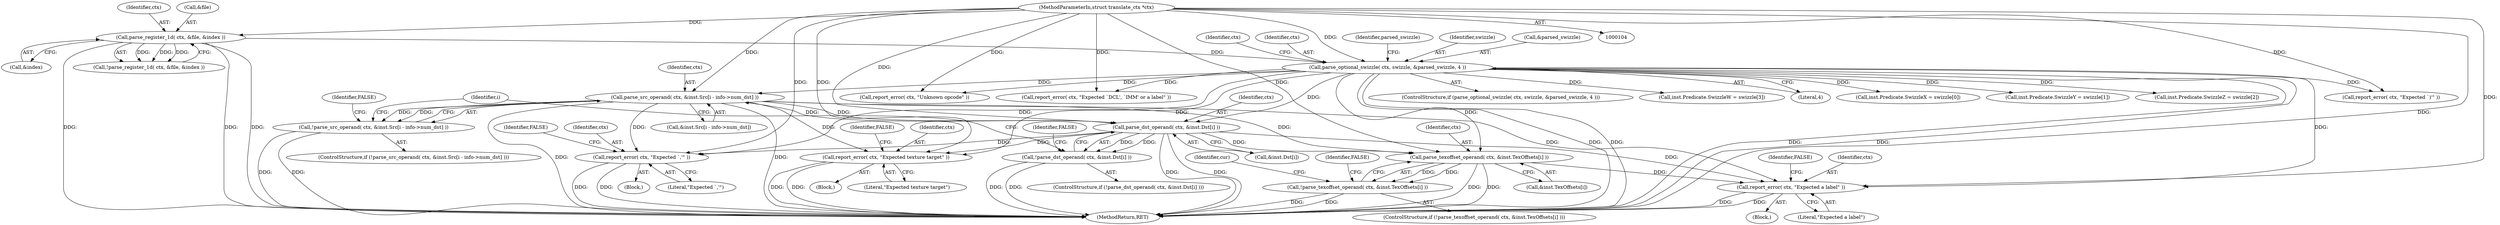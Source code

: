 digraph "0_virglrenderer_28894a30a17a84529be102b21118e55d6c9f23fa@API" {
"1000467" [label="(Call,parse_src_operand( ctx, &inst.Src[i - info->num_dst] ))"];
"1000443" [label="(Call,parse_dst_operand( ctx, &inst.Dst[i] ))"];
"1000178" [label="(Call,parse_optional_swizzle( ctx, swizzle, &parsed_swizzle, 4 ))"];
"1000169" [label="(Call,parse_register_1d( ctx, &file, &index ))"];
"1000105" [label="(MethodParameterIn,struct translate_ctx *ctx)"];
"1000467" [label="(Call,parse_src_operand( ctx, &inst.Src[i - info->num_dst] ))"];
"1000420" [label="(Call,report_error( ctx, \"Expected `,'\" ))"];
"1000442" [label="(Call,!parse_dst_operand( ctx, &inst.Dst[i] ))"];
"1000466" [label="(Call,!parse_src_operand( ctx, &inst.Src[i - info->num_dst] ))"];
"1000524" [label="(Call,report_error( ctx, \"Expected texture target\" ))"];
"1000566" [label="(Call,parse_texoffset_operand( ctx, &inst.TexOffsets[i] ))"];
"1000565" [label="(Call,!parse_texoffset_operand( ctx, &inst.TexOffsets[i] ))"];
"1000623" [label="(Call,report_error( ctx, \"Expected a label\" ))"];
"1000420" [label="(Call,report_error( ctx, \"Expected `,'\" ))"];
"1000467" [label="(Call,parse_src_operand( ctx, &inst.Src[i - info->num_dst] ))"];
"1000177" [label="(ControlStructure,if (parse_optional_swizzle( ctx, swizzle, &parsed_swizzle, 4 )))"];
"1000424" [label="(Identifier,FALSE)"];
"1000466" [label="(Call,!parse_src_operand( ctx, &inst.Src[i - info->num_dst] ))"];
"1000627" [label="(Identifier,FALSE)"];
"1000181" [label="(Call,&parsed_swizzle)"];
"1000170" [label="(Identifier,ctx)"];
"1000623" [label="(Call,report_error( ctx, \"Expected a label\" ))"];
"1000468" [label="(Identifier,ctx)"];
"1000228" [label="(Identifier,ctx)"];
"1000524" [label="(Call,report_error( ctx, \"Expected texture target\" ))"];
"1000525" [label="(Identifier,ctx)"];
"1000442" [label="(Call,!parse_dst_operand( ctx, &inst.Dst[i] ))"];
"1000565" [label="(Call,!parse_texoffset_operand( ctx, &inst.TexOffsets[i] ))"];
"1000445" [label="(Call,&inst.Dst[i])"];
"1000179" [label="(Identifier,ctx)"];
"1000215" [label="(Call,inst.Predicate.SwizzleW = swizzle[3])"];
"1000171" [label="(Call,&file)"];
"1000566" [label="(Call,parse_texoffset_operand( ctx, &inst.TexOffsets[i] ))"];
"1000441" [label="(ControlStructure,if (!parse_dst_operand( ctx, &inst.Dst[i] )))"];
"1000169" [label="(Call,parse_register_1d( ctx, &file, &index ))"];
"1000318" [label="(Call,report_error( ctx, \"Unknown opcode\" ))"];
"1000322" [label="(Call,report_error( ctx, \"Expected `DCL', `IMM' or a label\" ))"];
"1000183" [label="(Literal,4)"];
"1000444" [label="(Identifier,ctx)"];
"1000188" [label="(Call,inst.Predicate.SwizzleX = swizzle[0])"];
"1000419" [label="(Block,)"];
"1000168" [label="(Call,!parse_register_1d( ctx, &file, &index ))"];
"1000480" [label="(Identifier,FALSE)"];
"1000443" [label="(Call,parse_dst_operand( ctx, &inst.Dst[i] ))"];
"1000567" [label="(Identifier,ctx)"];
"1000526" [label="(Literal,\"Expected texture target\")"];
"1000422" [label="(Literal,\"Expected `,'\")"];
"1000523" [label="(Block,)"];
"1000197" [label="(Call,inst.Predicate.SwizzleY = swizzle[1])"];
"1000186" [label="(Identifier,parsed_swizzle)"];
"1000465" [label="(ControlStructure,if (!parse_src_operand( ctx, &inst.Src[i - info->num_dst] )))"];
"1000625" [label="(Literal,\"Expected a label\")"];
"1000421" [label="(Identifier,ctx)"];
"1000173" [label="(Call,&index)"];
"1000624" [label="(Identifier,ctx)"];
"1000528" [label="(Identifier,FALSE)"];
"1000568" [label="(Call,&inst.TexOffsets[i])"];
"1000178" [label="(Call,parse_optional_swizzle( ctx, swizzle, &parsed_swizzle, 4 ))"];
"1000622" [label="(Block,)"];
"1000206" [label="(Call,inst.Predicate.SwizzleZ = swizzle[2])"];
"1000452" [label="(Identifier,FALSE)"];
"1000680" [label="(MethodReturn,RET)"];
"1000400" [label="(Identifier,i)"];
"1000564" [label="(ControlStructure,if (!parse_texoffset_operand( ctx, &inst.TexOffsets[i] )))"];
"1000180" [label="(Identifier,swizzle)"];
"1000232" [label="(Call,report_error( ctx, \"Expected `)'\" ))"];
"1000575" [label="(Identifier,FALSE)"];
"1000105" [label="(MethodParameterIn,struct translate_ctx *ctx)"];
"1000577" [label="(Identifier,cur)"];
"1000469" [label="(Call,&inst.Src[i - info->num_dst])"];
"1000467" -> "1000466"  [label="AST: "];
"1000467" -> "1000469"  [label="CFG: "];
"1000468" -> "1000467"  [label="AST: "];
"1000469" -> "1000467"  [label="AST: "];
"1000466" -> "1000467"  [label="CFG: "];
"1000467" -> "1000680"  [label="DDG: "];
"1000467" -> "1000680"  [label="DDG: "];
"1000467" -> "1000420"  [label="DDG: "];
"1000467" -> "1000443"  [label="DDG: "];
"1000467" -> "1000466"  [label="DDG: "];
"1000467" -> "1000466"  [label="DDG: "];
"1000443" -> "1000467"  [label="DDG: "];
"1000178" -> "1000467"  [label="DDG: "];
"1000105" -> "1000467"  [label="DDG: "];
"1000467" -> "1000524"  [label="DDG: "];
"1000467" -> "1000566"  [label="DDG: "];
"1000467" -> "1000623"  [label="DDG: "];
"1000443" -> "1000442"  [label="AST: "];
"1000443" -> "1000445"  [label="CFG: "];
"1000444" -> "1000443"  [label="AST: "];
"1000445" -> "1000443"  [label="AST: "];
"1000442" -> "1000443"  [label="CFG: "];
"1000443" -> "1000680"  [label="DDG: "];
"1000443" -> "1000680"  [label="DDG: "];
"1000443" -> "1000420"  [label="DDG: "];
"1000443" -> "1000442"  [label="DDG: "];
"1000443" -> "1000442"  [label="DDG: "];
"1000178" -> "1000443"  [label="DDG: "];
"1000105" -> "1000443"  [label="DDG: "];
"1000443" -> "1000524"  [label="DDG: "];
"1000443" -> "1000566"  [label="DDG: "];
"1000443" -> "1000623"  [label="DDG: "];
"1000178" -> "1000177"  [label="AST: "];
"1000178" -> "1000183"  [label="CFG: "];
"1000179" -> "1000178"  [label="AST: "];
"1000180" -> "1000178"  [label="AST: "];
"1000181" -> "1000178"  [label="AST: "];
"1000183" -> "1000178"  [label="AST: "];
"1000186" -> "1000178"  [label="CFG: "];
"1000228" -> "1000178"  [label="CFG: "];
"1000178" -> "1000680"  [label="DDG: "];
"1000178" -> "1000680"  [label="DDG: "];
"1000178" -> "1000680"  [label="DDG: "];
"1000178" -> "1000680"  [label="DDG: "];
"1000169" -> "1000178"  [label="DDG: "];
"1000105" -> "1000178"  [label="DDG: "];
"1000178" -> "1000188"  [label="DDG: "];
"1000178" -> "1000197"  [label="DDG: "];
"1000178" -> "1000206"  [label="DDG: "];
"1000178" -> "1000215"  [label="DDG: "];
"1000178" -> "1000232"  [label="DDG: "];
"1000178" -> "1000318"  [label="DDG: "];
"1000178" -> "1000322"  [label="DDG: "];
"1000178" -> "1000420"  [label="DDG: "];
"1000178" -> "1000524"  [label="DDG: "];
"1000178" -> "1000566"  [label="DDG: "];
"1000178" -> "1000623"  [label="DDG: "];
"1000169" -> "1000168"  [label="AST: "];
"1000169" -> "1000173"  [label="CFG: "];
"1000170" -> "1000169"  [label="AST: "];
"1000171" -> "1000169"  [label="AST: "];
"1000173" -> "1000169"  [label="AST: "];
"1000168" -> "1000169"  [label="CFG: "];
"1000169" -> "1000680"  [label="DDG: "];
"1000169" -> "1000680"  [label="DDG: "];
"1000169" -> "1000680"  [label="DDG: "];
"1000169" -> "1000168"  [label="DDG: "];
"1000169" -> "1000168"  [label="DDG: "];
"1000169" -> "1000168"  [label="DDG: "];
"1000105" -> "1000169"  [label="DDG: "];
"1000105" -> "1000104"  [label="AST: "];
"1000105" -> "1000680"  [label="DDG: "];
"1000105" -> "1000232"  [label="DDG: "];
"1000105" -> "1000318"  [label="DDG: "];
"1000105" -> "1000322"  [label="DDG: "];
"1000105" -> "1000420"  [label="DDG: "];
"1000105" -> "1000524"  [label="DDG: "];
"1000105" -> "1000566"  [label="DDG: "];
"1000105" -> "1000623"  [label="DDG: "];
"1000420" -> "1000419"  [label="AST: "];
"1000420" -> "1000422"  [label="CFG: "];
"1000421" -> "1000420"  [label="AST: "];
"1000422" -> "1000420"  [label="AST: "];
"1000424" -> "1000420"  [label="CFG: "];
"1000420" -> "1000680"  [label="DDG: "];
"1000420" -> "1000680"  [label="DDG: "];
"1000442" -> "1000441"  [label="AST: "];
"1000452" -> "1000442"  [label="CFG: "];
"1000400" -> "1000442"  [label="CFG: "];
"1000442" -> "1000680"  [label="DDG: "];
"1000442" -> "1000680"  [label="DDG: "];
"1000466" -> "1000465"  [label="AST: "];
"1000480" -> "1000466"  [label="CFG: "];
"1000400" -> "1000466"  [label="CFG: "];
"1000466" -> "1000680"  [label="DDG: "];
"1000466" -> "1000680"  [label="DDG: "];
"1000524" -> "1000523"  [label="AST: "];
"1000524" -> "1000526"  [label="CFG: "];
"1000525" -> "1000524"  [label="AST: "];
"1000526" -> "1000524"  [label="AST: "];
"1000528" -> "1000524"  [label="CFG: "];
"1000524" -> "1000680"  [label="DDG: "];
"1000524" -> "1000680"  [label="DDG: "];
"1000566" -> "1000565"  [label="AST: "];
"1000566" -> "1000568"  [label="CFG: "];
"1000567" -> "1000566"  [label="AST: "];
"1000568" -> "1000566"  [label="AST: "];
"1000565" -> "1000566"  [label="CFG: "];
"1000566" -> "1000680"  [label="DDG: "];
"1000566" -> "1000680"  [label="DDG: "];
"1000566" -> "1000565"  [label="DDG: "];
"1000566" -> "1000565"  [label="DDG: "];
"1000566" -> "1000623"  [label="DDG: "];
"1000565" -> "1000564"  [label="AST: "];
"1000575" -> "1000565"  [label="CFG: "];
"1000577" -> "1000565"  [label="CFG: "];
"1000565" -> "1000680"  [label="DDG: "];
"1000565" -> "1000680"  [label="DDG: "];
"1000623" -> "1000622"  [label="AST: "];
"1000623" -> "1000625"  [label="CFG: "];
"1000624" -> "1000623"  [label="AST: "];
"1000625" -> "1000623"  [label="AST: "];
"1000627" -> "1000623"  [label="CFG: "];
"1000623" -> "1000680"  [label="DDG: "];
"1000623" -> "1000680"  [label="DDG: "];
}
